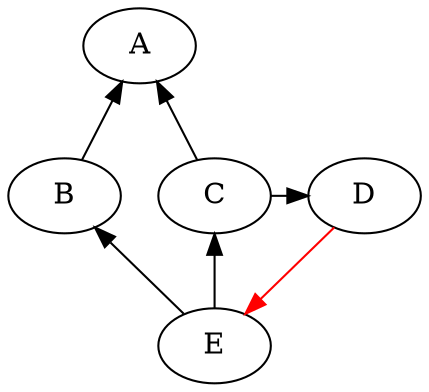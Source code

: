 digraph {
    A -> { B C } [dir=back]
    B -> E [dir=back]
    C -> E [dir=back]
    C -> D
    D -> E [color=red]
{rank=same; B C D}
}

